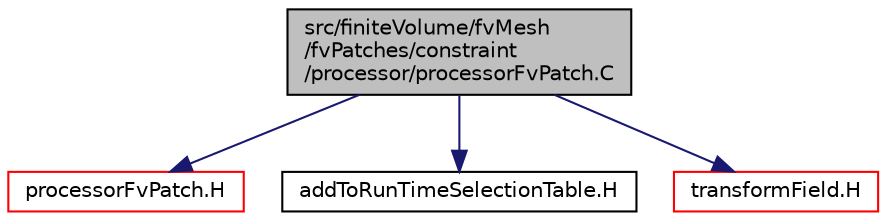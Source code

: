 digraph "src/finiteVolume/fvMesh/fvPatches/constraint/processor/processorFvPatch.C"
{
  bgcolor="transparent";
  edge [fontname="Helvetica",fontsize="10",labelfontname="Helvetica",labelfontsize="10"];
  node [fontname="Helvetica",fontsize="10",shape=record];
  Node0 [label="src/finiteVolume/fvMesh\l/fvPatches/constraint\l/processor/processorFvPatch.C",height=0.2,width=0.4,color="black", fillcolor="grey75", style="filled", fontcolor="black"];
  Node0 -> Node1 [color="midnightblue",fontsize="10",style="solid",fontname="Helvetica"];
  Node1 [label="processorFvPatch.H",height=0.2,width=0.4,color="red",URL="$a03800.html"];
  Node0 -> Node250 [color="midnightblue",fontsize="10",style="solid",fontname="Helvetica"];
  Node250 [label="addToRunTimeSelectionTable.H",height=0.2,width=0.4,color="black",URL="$a09989.html",tooltip="Macros for easy insertion into run-time selection tables. "];
  Node0 -> Node251 [color="midnightblue",fontsize="10",style="solid",fontname="Helvetica"];
  Node251 [label="transformField.H",height=0.2,width=0.4,color="red",URL="$a10448.html",tooltip="Spatial transformation functions for primitive fields. "];
}
